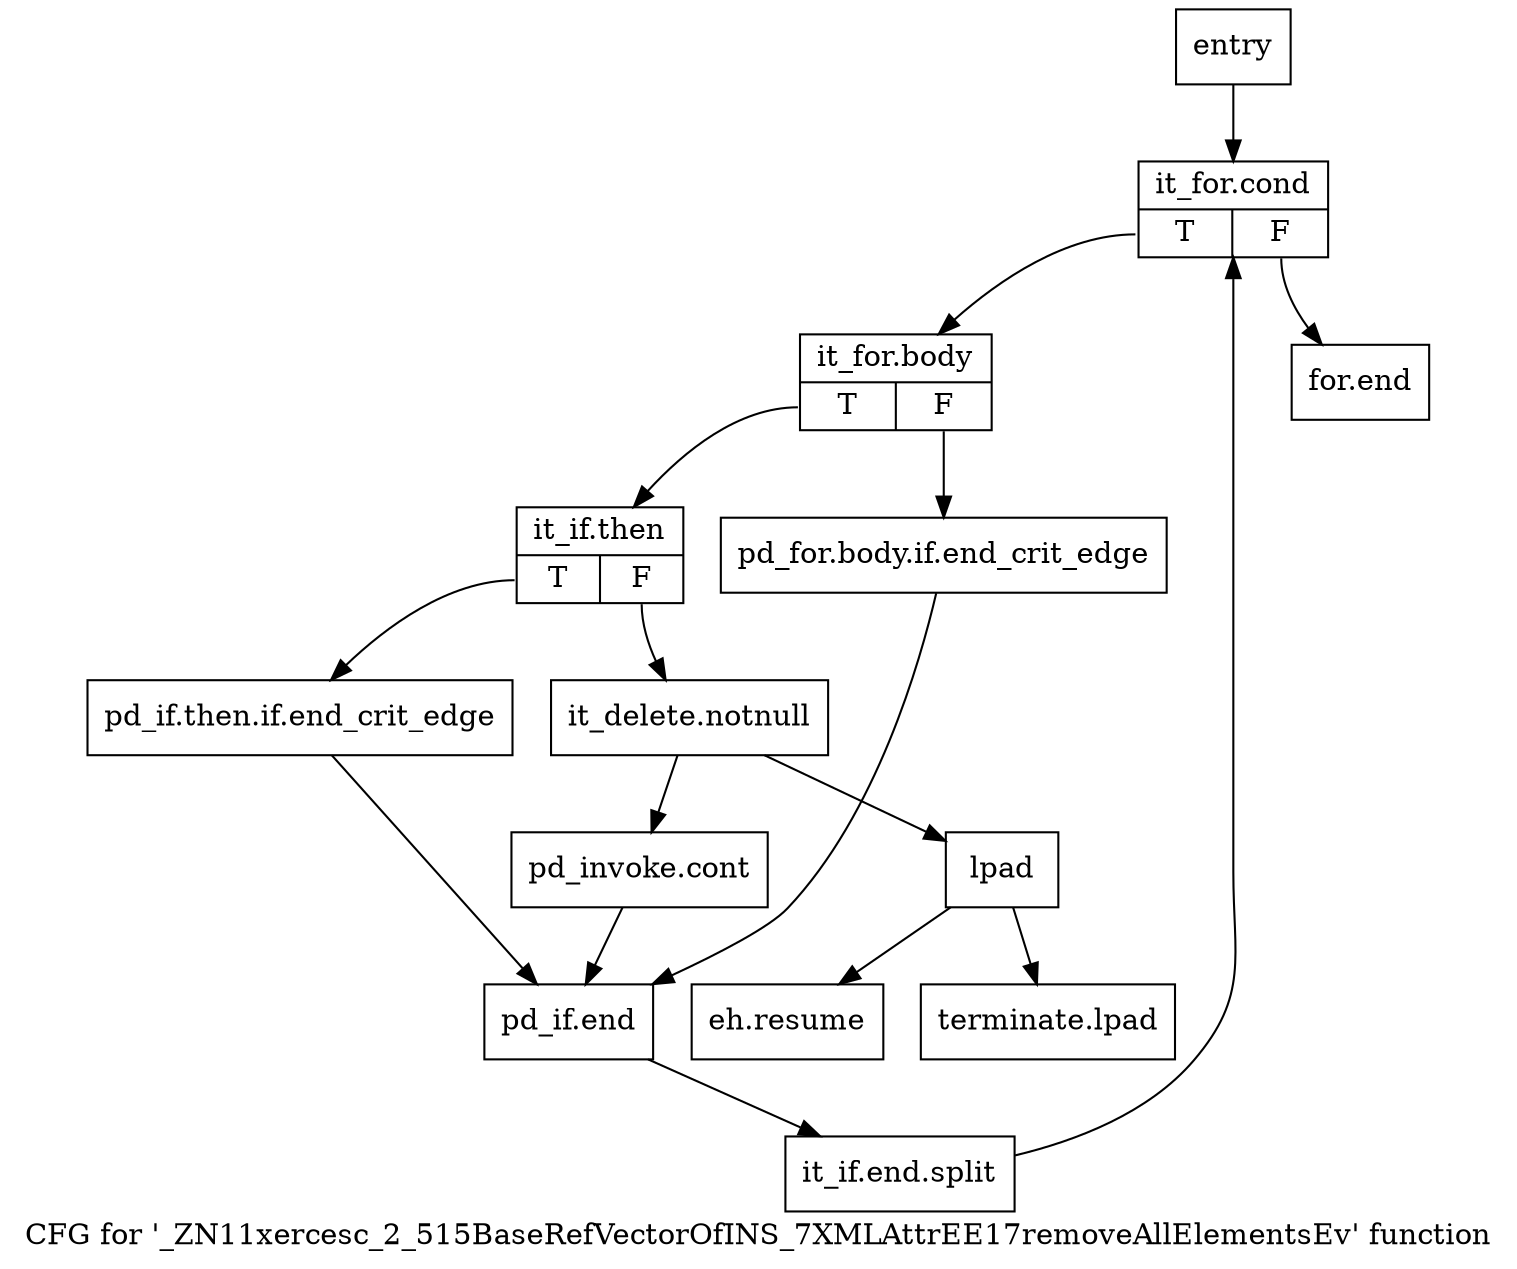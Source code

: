 digraph "CFG for '_ZN11xercesc_2_515BaseRefVectorOfINS_7XMLAttrEE17removeAllElementsEv' function" {
	label="CFG for '_ZN11xercesc_2_515BaseRefVectorOfINS_7XMLAttrEE17removeAllElementsEv' function";

	Node0x4163420 [shape=record,label="{entry}"];
	Node0x4163420 -> Node0x4163470;
	Node0x4163470 [shape=record,label="{it_for.cond|{<s0>T|<s1>F}}"];
	Node0x4163470:s0 -> Node0x41634c0;
	Node0x4163470:s1 -> Node0x4163740;
	Node0x41634c0 [shape=record,label="{it_for.body|{<s0>T|<s1>F}}"];
	Node0x41634c0:s0 -> Node0x4163560;
	Node0x41634c0:s1 -> Node0x4163510;
	Node0x4163510 [shape=record,label="{pd_for.body.if.end_crit_edge}"];
	Node0x4163510 -> Node0x41636f0;
	Node0x4163560 [shape=record,label="{it_if.then|{<s0>T|<s1>F}}"];
	Node0x4163560:s0 -> Node0x41635b0;
	Node0x4163560:s1 -> Node0x4163600;
	Node0x41635b0 [shape=record,label="{pd_if.then.if.end_crit_edge}"];
	Node0x41635b0 -> Node0x41636f0;
	Node0x4163600 [shape=record,label="{it_delete.notnull}"];
	Node0x4163600 -> Node0x4163650;
	Node0x4163600 -> Node0x41636a0;
	Node0x4163650 [shape=record,label="{pd_invoke.cont}"];
	Node0x4163650 -> Node0x41636f0;
	Node0x41636a0 [shape=record,label="{lpad}"];
	Node0x41636a0 -> Node0x4163790;
	Node0x41636a0 -> Node0x41637e0;
	Node0x41636f0 [shape=record,label="{pd_if.end}"];
	Node0x41636f0 -> Node0xadafb10;
	Node0xadafb10 [shape=record,label="{it_if.end.split}"];
	Node0xadafb10 -> Node0x4163470;
	Node0x4163740 [shape=record,label="{for.end}"];
	Node0x4163790 [shape=record,label="{eh.resume}"];
	Node0x41637e0 [shape=record,label="{terminate.lpad}"];
}
